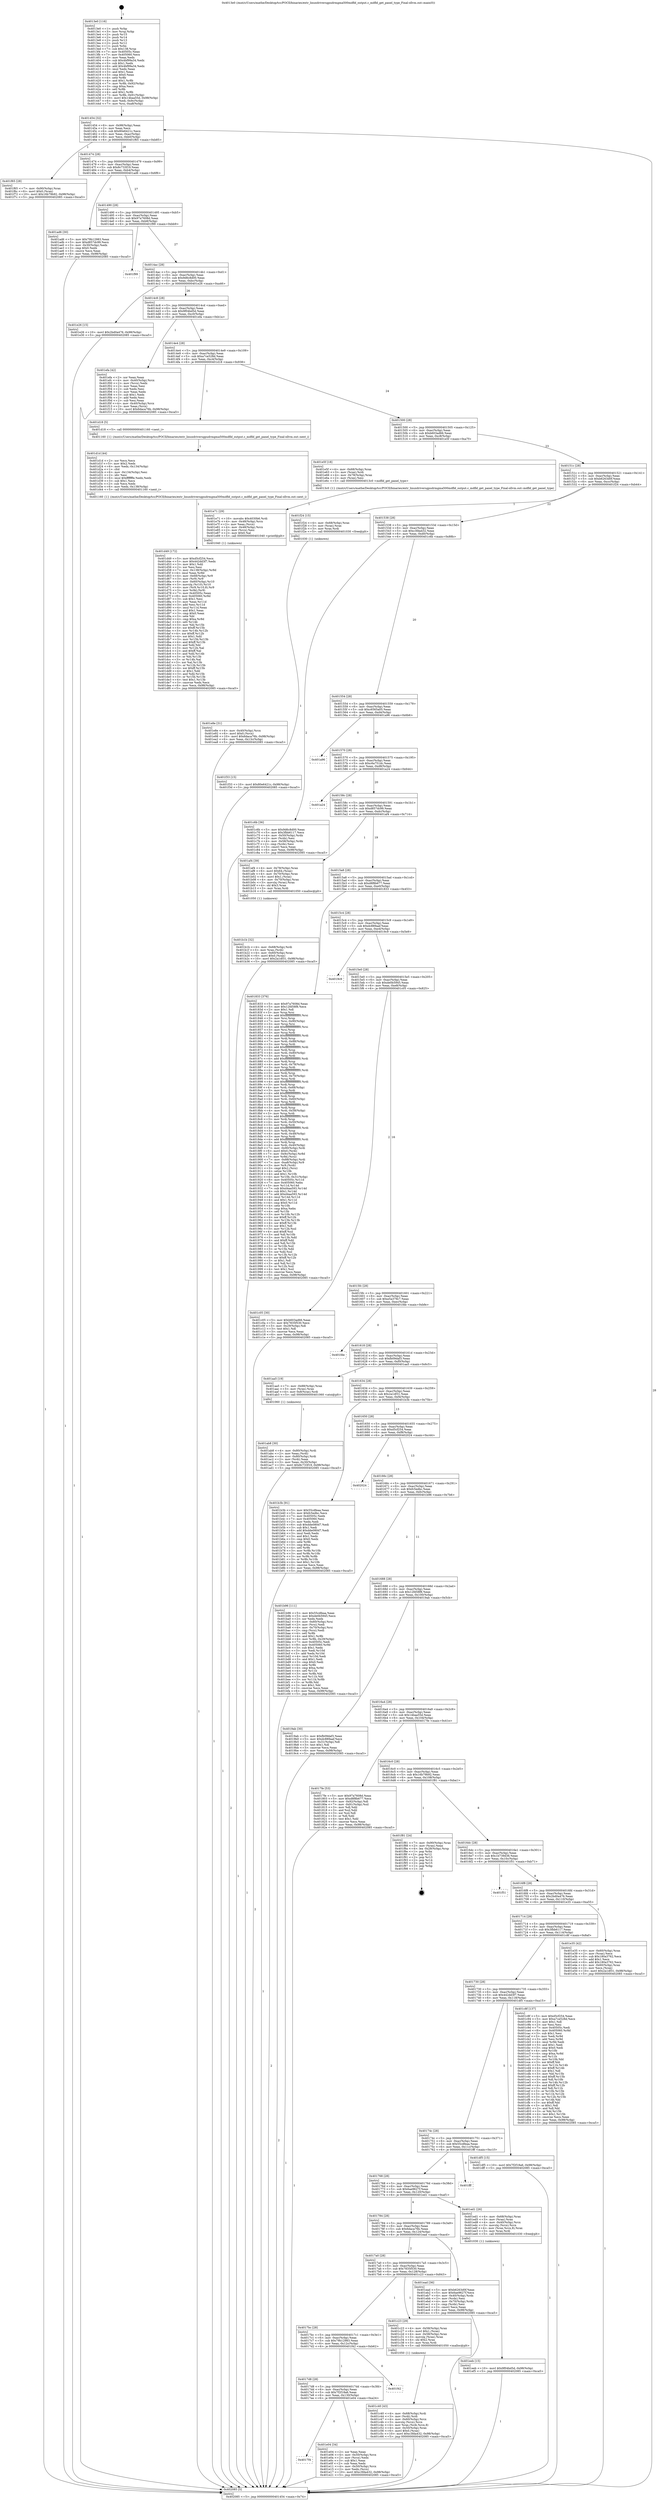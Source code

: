 digraph "0x4013e0" {
  label = "0x4013e0 (/mnt/c/Users/mathe/Desktop/tcc/POCII/binaries/extr_linuxdriversgpudrmgma500mdfld_output.c_mdfld_get_panel_type_Final-ollvm.out::main(0))"
  labelloc = "t"
  node[shape=record]

  Entry [label="",width=0.3,height=0.3,shape=circle,fillcolor=black,style=filled]
  "0x401454" [label="{
     0x401454 [32]\l
     | [instrs]\l
     &nbsp;&nbsp;0x401454 \<+6\>: mov -0x98(%rbp),%eax\l
     &nbsp;&nbsp;0x40145a \<+2\>: mov %eax,%ecx\l
     &nbsp;&nbsp;0x40145c \<+6\>: sub $0x80e6421c,%ecx\l
     &nbsp;&nbsp;0x401462 \<+6\>: mov %eax,-0xac(%rbp)\l
     &nbsp;&nbsp;0x401468 \<+6\>: mov %ecx,-0xb0(%rbp)\l
     &nbsp;&nbsp;0x40146e \<+6\>: je 0000000000401f65 \<main+0xb85\>\l
  }"]
  "0x401f65" [label="{
     0x401f65 [28]\l
     | [instrs]\l
     &nbsp;&nbsp;0x401f65 \<+7\>: mov -0x90(%rbp),%rax\l
     &nbsp;&nbsp;0x401f6c \<+6\>: movl $0x0,(%rax)\l
     &nbsp;&nbsp;0x401f72 \<+10\>: movl $0x16b79b92,-0x98(%rbp)\l
     &nbsp;&nbsp;0x401f7c \<+5\>: jmp 0000000000402085 \<main+0xca5\>\l
  }"]
  "0x401474" [label="{
     0x401474 [28]\l
     | [instrs]\l
     &nbsp;&nbsp;0x401474 \<+5\>: jmp 0000000000401479 \<main+0x99\>\l
     &nbsp;&nbsp;0x401479 \<+6\>: mov -0xac(%rbp),%eax\l
     &nbsp;&nbsp;0x40147f \<+5\>: sub $0x8c733f19,%eax\l
     &nbsp;&nbsp;0x401484 \<+6\>: mov %eax,-0xb4(%rbp)\l
     &nbsp;&nbsp;0x40148a \<+6\>: je 0000000000401ad6 \<main+0x6f6\>\l
  }"]
  Exit [label="",width=0.3,height=0.3,shape=circle,fillcolor=black,style=filled,peripheries=2]
  "0x401ad6" [label="{
     0x401ad6 [30]\l
     | [instrs]\l
     &nbsp;&nbsp;0x401ad6 \<+5\>: mov $0x79b12983,%eax\l
     &nbsp;&nbsp;0x401adb \<+5\>: mov $0xd857dc99,%ecx\l
     &nbsp;&nbsp;0x401ae0 \<+3\>: mov -0x30(%rbp),%edx\l
     &nbsp;&nbsp;0x401ae3 \<+3\>: cmp $0x0,%edx\l
     &nbsp;&nbsp;0x401ae6 \<+3\>: cmove %ecx,%eax\l
     &nbsp;&nbsp;0x401ae9 \<+6\>: mov %eax,-0x98(%rbp)\l
     &nbsp;&nbsp;0x401aef \<+5\>: jmp 0000000000402085 \<main+0xca5\>\l
  }"]
  "0x401490" [label="{
     0x401490 [28]\l
     | [instrs]\l
     &nbsp;&nbsp;0x401490 \<+5\>: jmp 0000000000401495 \<main+0xb5\>\l
     &nbsp;&nbsp;0x401495 \<+6\>: mov -0xac(%rbp),%eax\l
     &nbsp;&nbsp;0x40149b \<+5\>: sub $0x97a7608d,%eax\l
     &nbsp;&nbsp;0x4014a0 \<+6\>: mov %eax,-0xb8(%rbp)\l
     &nbsp;&nbsp;0x4014a6 \<+6\>: je 0000000000401f99 \<main+0xbb9\>\l
  }"]
  "0x401f33" [label="{
     0x401f33 [15]\l
     | [instrs]\l
     &nbsp;&nbsp;0x401f33 \<+10\>: movl $0x80e6421c,-0x98(%rbp)\l
     &nbsp;&nbsp;0x401f3d \<+5\>: jmp 0000000000402085 \<main+0xca5\>\l
  }"]
  "0x401f99" [label="{
     0x401f99\l
  }", style=dashed]
  "0x4014ac" [label="{
     0x4014ac [28]\l
     | [instrs]\l
     &nbsp;&nbsp;0x4014ac \<+5\>: jmp 00000000004014b1 \<main+0xd1\>\l
     &nbsp;&nbsp;0x4014b1 \<+6\>: mov -0xac(%rbp),%eax\l
     &nbsp;&nbsp;0x4014b7 \<+5\>: sub $0x9d6c8d00,%eax\l
     &nbsp;&nbsp;0x4014bc \<+6\>: mov %eax,-0xbc(%rbp)\l
     &nbsp;&nbsp;0x4014c2 \<+6\>: je 0000000000401e26 \<main+0xa46\>\l
  }"]
  "0x401eeb" [label="{
     0x401eeb [15]\l
     | [instrs]\l
     &nbsp;&nbsp;0x401eeb \<+10\>: movl $0x9f04bd5d,-0x98(%rbp)\l
     &nbsp;&nbsp;0x401ef5 \<+5\>: jmp 0000000000402085 \<main+0xca5\>\l
  }"]
  "0x401e26" [label="{
     0x401e26 [15]\l
     | [instrs]\l
     &nbsp;&nbsp;0x401e26 \<+10\>: movl $0x2bd0a476,-0x98(%rbp)\l
     &nbsp;&nbsp;0x401e30 \<+5\>: jmp 0000000000402085 \<main+0xca5\>\l
  }"]
  "0x4014c8" [label="{
     0x4014c8 [28]\l
     | [instrs]\l
     &nbsp;&nbsp;0x4014c8 \<+5\>: jmp 00000000004014cd \<main+0xed\>\l
     &nbsp;&nbsp;0x4014cd \<+6\>: mov -0xac(%rbp),%eax\l
     &nbsp;&nbsp;0x4014d3 \<+5\>: sub $0x9f04bd5d,%eax\l
     &nbsp;&nbsp;0x4014d8 \<+6\>: mov %eax,-0xc0(%rbp)\l
     &nbsp;&nbsp;0x4014de \<+6\>: je 0000000000401efa \<main+0xb1a\>\l
  }"]
  "0x401e8e" [label="{
     0x401e8e [31]\l
     | [instrs]\l
     &nbsp;&nbsp;0x401e8e \<+4\>: mov -0x40(%rbp),%rcx\l
     &nbsp;&nbsp;0x401e92 \<+6\>: movl $0x0,(%rcx)\l
     &nbsp;&nbsp;0x401e98 \<+10\>: movl $0x6daca76b,-0x98(%rbp)\l
     &nbsp;&nbsp;0x401ea2 \<+6\>: mov %eax,-0x13c(%rbp)\l
     &nbsp;&nbsp;0x401ea8 \<+5\>: jmp 0000000000402085 \<main+0xca5\>\l
  }"]
  "0x401efa" [label="{
     0x401efa [42]\l
     | [instrs]\l
     &nbsp;&nbsp;0x401efa \<+2\>: xor %eax,%eax\l
     &nbsp;&nbsp;0x401efc \<+4\>: mov -0x40(%rbp),%rcx\l
     &nbsp;&nbsp;0x401f00 \<+2\>: mov (%rcx),%edx\l
     &nbsp;&nbsp;0x401f02 \<+2\>: mov %eax,%esi\l
     &nbsp;&nbsp;0x401f04 \<+2\>: sub %edx,%esi\l
     &nbsp;&nbsp;0x401f06 \<+2\>: mov %eax,%edx\l
     &nbsp;&nbsp;0x401f08 \<+3\>: sub $0x1,%edx\l
     &nbsp;&nbsp;0x401f0b \<+2\>: add %edx,%esi\l
     &nbsp;&nbsp;0x401f0d \<+2\>: sub %esi,%eax\l
     &nbsp;&nbsp;0x401f0f \<+4\>: mov -0x40(%rbp),%rcx\l
     &nbsp;&nbsp;0x401f13 \<+2\>: mov %eax,(%rcx)\l
     &nbsp;&nbsp;0x401f15 \<+10\>: movl $0x6daca76b,-0x98(%rbp)\l
     &nbsp;&nbsp;0x401f1f \<+5\>: jmp 0000000000402085 \<main+0xca5\>\l
  }"]
  "0x4014e4" [label="{
     0x4014e4 [28]\l
     | [instrs]\l
     &nbsp;&nbsp;0x4014e4 \<+5\>: jmp 00000000004014e9 \<main+0x109\>\l
     &nbsp;&nbsp;0x4014e9 \<+6\>: mov -0xac(%rbp),%eax\l
     &nbsp;&nbsp;0x4014ef \<+5\>: sub $0xa7ce528d,%eax\l
     &nbsp;&nbsp;0x4014f4 \<+6\>: mov %eax,-0xc4(%rbp)\l
     &nbsp;&nbsp;0x4014fa \<+6\>: je 0000000000401d18 \<main+0x938\>\l
  }"]
  "0x401e71" [label="{
     0x401e71 [29]\l
     | [instrs]\l
     &nbsp;&nbsp;0x401e71 \<+10\>: movabs $0x4030b6,%rdi\l
     &nbsp;&nbsp;0x401e7b \<+4\>: mov -0x48(%rbp),%rcx\l
     &nbsp;&nbsp;0x401e7f \<+2\>: mov %eax,(%rcx)\l
     &nbsp;&nbsp;0x401e81 \<+4\>: mov -0x48(%rbp),%rcx\l
     &nbsp;&nbsp;0x401e85 \<+2\>: mov (%rcx),%esi\l
     &nbsp;&nbsp;0x401e87 \<+2\>: mov $0x0,%al\l
     &nbsp;&nbsp;0x401e89 \<+5\>: call 0000000000401040 \<printf@plt\>\l
     | [calls]\l
     &nbsp;&nbsp;0x401040 \{1\} (unknown)\l
  }"]
  "0x401d18" [label="{
     0x401d18 [5]\l
     | [instrs]\l
     &nbsp;&nbsp;0x401d18 \<+5\>: call 0000000000401160 \<next_i\>\l
     | [calls]\l
     &nbsp;&nbsp;0x401160 \{1\} (/mnt/c/Users/mathe/Desktop/tcc/POCII/binaries/extr_linuxdriversgpudrmgma500mdfld_output.c_mdfld_get_panel_type_Final-ollvm.out::next_i)\l
  }"]
  "0x401500" [label="{
     0x401500 [28]\l
     | [instrs]\l
     &nbsp;&nbsp;0x401500 \<+5\>: jmp 0000000000401505 \<main+0x125\>\l
     &nbsp;&nbsp;0x401505 \<+6\>: mov -0xac(%rbp),%eax\l
     &nbsp;&nbsp;0x40150b \<+5\>: sub $0xb603ad66,%eax\l
     &nbsp;&nbsp;0x401510 \<+6\>: mov %eax,-0xc8(%rbp)\l
     &nbsp;&nbsp;0x401516 \<+6\>: je 0000000000401e5f \<main+0xa7f\>\l
  }"]
  "0x4017f4" [label="{
     0x4017f4\l
  }", style=dashed]
  "0x401e5f" [label="{
     0x401e5f [18]\l
     | [instrs]\l
     &nbsp;&nbsp;0x401e5f \<+4\>: mov -0x68(%rbp),%rax\l
     &nbsp;&nbsp;0x401e63 \<+3\>: mov (%rax),%rdi\l
     &nbsp;&nbsp;0x401e66 \<+4\>: mov -0x78(%rbp),%rax\l
     &nbsp;&nbsp;0x401e6a \<+2\>: mov (%rax),%esi\l
     &nbsp;&nbsp;0x401e6c \<+5\>: call 00000000004013c0 \<mdfld_get_panel_type\>\l
     | [calls]\l
     &nbsp;&nbsp;0x4013c0 \{1\} (/mnt/c/Users/mathe/Desktop/tcc/POCII/binaries/extr_linuxdriversgpudrmgma500mdfld_output.c_mdfld_get_panel_type_Final-ollvm.out::mdfld_get_panel_type)\l
  }"]
  "0x40151c" [label="{
     0x40151c [28]\l
     | [instrs]\l
     &nbsp;&nbsp;0x40151c \<+5\>: jmp 0000000000401521 \<main+0x141\>\l
     &nbsp;&nbsp;0x401521 \<+6\>: mov -0xac(%rbp),%eax\l
     &nbsp;&nbsp;0x401527 \<+5\>: sub $0xb6263d0f,%eax\l
     &nbsp;&nbsp;0x40152c \<+6\>: mov %eax,-0xcc(%rbp)\l
     &nbsp;&nbsp;0x401532 \<+6\>: je 0000000000401f24 \<main+0xb44\>\l
  }"]
  "0x401e04" [label="{
     0x401e04 [34]\l
     | [instrs]\l
     &nbsp;&nbsp;0x401e04 \<+2\>: xor %eax,%eax\l
     &nbsp;&nbsp;0x401e06 \<+4\>: mov -0x50(%rbp),%rcx\l
     &nbsp;&nbsp;0x401e0a \<+2\>: mov (%rcx),%edx\l
     &nbsp;&nbsp;0x401e0c \<+3\>: sub $0x1,%eax\l
     &nbsp;&nbsp;0x401e0f \<+2\>: sub %eax,%edx\l
     &nbsp;&nbsp;0x401e11 \<+4\>: mov -0x50(%rbp),%rcx\l
     &nbsp;&nbsp;0x401e15 \<+2\>: mov %edx,(%rcx)\l
     &nbsp;&nbsp;0x401e17 \<+10\>: movl $0xc3fda432,-0x98(%rbp)\l
     &nbsp;&nbsp;0x401e21 \<+5\>: jmp 0000000000402085 \<main+0xca5\>\l
  }"]
  "0x401f24" [label="{
     0x401f24 [15]\l
     | [instrs]\l
     &nbsp;&nbsp;0x401f24 \<+4\>: mov -0x68(%rbp),%rax\l
     &nbsp;&nbsp;0x401f28 \<+3\>: mov (%rax),%rax\l
     &nbsp;&nbsp;0x401f2b \<+3\>: mov %rax,%rdi\l
     &nbsp;&nbsp;0x401f2e \<+5\>: call 0000000000401030 \<free@plt\>\l
     | [calls]\l
     &nbsp;&nbsp;0x401030 \{1\} (unknown)\l
  }"]
  "0x401538" [label="{
     0x401538 [28]\l
     | [instrs]\l
     &nbsp;&nbsp;0x401538 \<+5\>: jmp 000000000040153d \<main+0x15d\>\l
     &nbsp;&nbsp;0x40153d \<+6\>: mov -0xac(%rbp),%eax\l
     &nbsp;&nbsp;0x401543 \<+5\>: sub $0xc3fda432,%eax\l
     &nbsp;&nbsp;0x401548 \<+6\>: mov %eax,-0xd0(%rbp)\l
     &nbsp;&nbsp;0x40154e \<+6\>: je 0000000000401c6b \<main+0x88b\>\l
  }"]
  "0x4017d8" [label="{
     0x4017d8 [28]\l
     | [instrs]\l
     &nbsp;&nbsp;0x4017d8 \<+5\>: jmp 00000000004017dd \<main+0x3fd\>\l
     &nbsp;&nbsp;0x4017dd \<+6\>: mov -0xac(%rbp),%eax\l
     &nbsp;&nbsp;0x4017e3 \<+5\>: sub $0x7f2f18a6,%eax\l
     &nbsp;&nbsp;0x4017e8 \<+6\>: mov %eax,-0x130(%rbp)\l
     &nbsp;&nbsp;0x4017ee \<+6\>: je 0000000000401e04 \<main+0xa24\>\l
  }"]
  "0x401c6b" [label="{
     0x401c6b [36]\l
     | [instrs]\l
     &nbsp;&nbsp;0x401c6b \<+5\>: mov $0x9d6c8d00,%eax\l
     &nbsp;&nbsp;0x401c70 \<+5\>: mov $0x3fbb6117,%ecx\l
     &nbsp;&nbsp;0x401c75 \<+4\>: mov -0x50(%rbp),%rdx\l
     &nbsp;&nbsp;0x401c79 \<+2\>: mov (%rdx),%esi\l
     &nbsp;&nbsp;0x401c7b \<+4\>: mov -0x58(%rbp),%rdx\l
     &nbsp;&nbsp;0x401c7f \<+2\>: cmp (%rdx),%esi\l
     &nbsp;&nbsp;0x401c81 \<+3\>: cmovl %ecx,%eax\l
     &nbsp;&nbsp;0x401c84 \<+6\>: mov %eax,-0x98(%rbp)\l
     &nbsp;&nbsp;0x401c8a \<+5\>: jmp 0000000000402085 \<main+0xca5\>\l
  }"]
  "0x401554" [label="{
     0x401554 [28]\l
     | [instrs]\l
     &nbsp;&nbsp;0x401554 \<+5\>: jmp 0000000000401559 \<main+0x179\>\l
     &nbsp;&nbsp;0x401559 \<+6\>: mov -0xac(%rbp),%eax\l
     &nbsp;&nbsp;0x40155f \<+5\>: sub $0xc6565a05,%eax\l
     &nbsp;&nbsp;0x401564 \<+6\>: mov %eax,-0xd4(%rbp)\l
     &nbsp;&nbsp;0x40156a \<+6\>: je 0000000000401a96 \<main+0x6b6\>\l
  }"]
  "0x401f42" [label="{
     0x401f42\l
  }", style=dashed]
  "0x401a96" [label="{
     0x401a96\l
  }", style=dashed]
  "0x401570" [label="{
     0x401570 [28]\l
     | [instrs]\l
     &nbsp;&nbsp;0x401570 \<+5\>: jmp 0000000000401575 \<main+0x195\>\l
     &nbsp;&nbsp;0x401575 \<+6\>: mov -0xac(%rbp),%eax\l
     &nbsp;&nbsp;0x40157b \<+5\>: sub $0xc6a751dc,%eax\l
     &nbsp;&nbsp;0x401580 \<+6\>: mov %eax,-0xd8(%rbp)\l
     &nbsp;&nbsp;0x401586 \<+6\>: je 0000000000401a24 \<main+0x644\>\l
  }"]
  "0x401d49" [label="{
     0x401d49 [172]\l
     | [instrs]\l
     &nbsp;&nbsp;0x401d49 \<+5\>: mov $0xd5cf254,%ecx\l
     &nbsp;&nbsp;0x401d4e \<+5\>: mov $0x442dd3f7,%edx\l
     &nbsp;&nbsp;0x401d53 \<+3\>: mov $0x1,%dil\l
     &nbsp;&nbsp;0x401d56 \<+2\>: xor %esi,%esi\l
     &nbsp;&nbsp;0x401d58 \<+7\>: mov -0x138(%rbp),%r8d\l
     &nbsp;&nbsp;0x401d5f \<+4\>: imul %eax,%r8d\l
     &nbsp;&nbsp;0x401d63 \<+4\>: mov -0x68(%rbp),%r9\l
     &nbsp;&nbsp;0x401d67 \<+3\>: mov (%r9),%r9\l
     &nbsp;&nbsp;0x401d6a \<+4\>: mov -0x60(%rbp),%r10\l
     &nbsp;&nbsp;0x401d6e \<+3\>: movslq (%r10),%r10\l
     &nbsp;&nbsp;0x401d71 \<+4\>: mov (%r9,%r10,8),%r9\l
     &nbsp;&nbsp;0x401d75 \<+3\>: mov %r8d,(%r9)\l
     &nbsp;&nbsp;0x401d78 \<+7\>: mov 0x40505c,%eax\l
     &nbsp;&nbsp;0x401d7f \<+8\>: mov 0x405060,%r8d\l
     &nbsp;&nbsp;0x401d87 \<+3\>: sub $0x1,%esi\l
     &nbsp;&nbsp;0x401d8a \<+3\>: mov %eax,%r11d\l
     &nbsp;&nbsp;0x401d8d \<+3\>: add %esi,%r11d\l
     &nbsp;&nbsp;0x401d90 \<+4\>: imul %r11d,%eax\l
     &nbsp;&nbsp;0x401d94 \<+3\>: and $0x1,%eax\l
     &nbsp;&nbsp;0x401d97 \<+3\>: cmp $0x0,%eax\l
     &nbsp;&nbsp;0x401d9a \<+3\>: sete %bl\l
     &nbsp;&nbsp;0x401d9d \<+4\>: cmp $0xa,%r8d\l
     &nbsp;&nbsp;0x401da1 \<+4\>: setl %r14b\l
     &nbsp;&nbsp;0x401da5 \<+3\>: mov %bl,%r15b\l
     &nbsp;&nbsp;0x401da8 \<+4\>: xor $0xff,%r15b\l
     &nbsp;&nbsp;0x401dac \<+3\>: mov %r14b,%r12b\l
     &nbsp;&nbsp;0x401daf \<+4\>: xor $0xff,%r12b\l
     &nbsp;&nbsp;0x401db3 \<+4\>: xor $0x1,%dil\l
     &nbsp;&nbsp;0x401db7 \<+3\>: mov %r15b,%r13b\l
     &nbsp;&nbsp;0x401dba \<+4\>: and $0xff,%r13b\l
     &nbsp;&nbsp;0x401dbe \<+3\>: and %dil,%bl\l
     &nbsp;&nbsp;0x401dc1 \<+3\>: mov %r12b,%al\l
     &nbsp;&nbsp;0x401dc4 \<+2\>: and $0xff,%al\l
     &nbsp;&nbsp;0x401dc6 \<+3\>: and %dil,%r14b\l
     &nbsp;&nbsp;0x401dc9 \<+3\>: or %bl,%r13b\l
     &nbsp;&nbsp;0x401dcc \<+3\>: or %r14b,%al\l
     &nbsp;&nbsp;0x401dcf \<+3\>: xor %al,%r13b\l
     &nbsp;&nbsp;0x401dd2 \<+3\>: or %r12b,%r15b\l
     &nbsp;&nbsp;0x401dd5 \<+4\>: xor $0xff,%r15b\l
     &nbsp;&nbsp;0x401dd9 \<+4\>: or $0x1,%dil\l
     &nbsp;&nbsp;0x401ddd \<+3\>: and %dil,%r15b\l
     &nbsp;&nbsp;0x401de0 \<+3\>: or %r15b,%r13b\l
     &nbsp;&nbsp;0x401de3 \<+4\>: test $0x1,%r13b\l
     &nbsp;&nbsp;0x401de7 \<+3\>: cmovne %edx,%ecx\l
     &nbsp;&nbsp;0x401dea \<+6\>: mov %ecx,-0x98(%rbp)\l
     &nbsp;&nbsp;0x401df0 \<+5\>: jmp 0000000000402085 \<main+0xca5\>\l
  }"]
  "0x401a24" [label="{
     0x401a24\l
  }", style=dashed]
  "0x40158c" [label="{
     0x40158c [28]\l
     | [instrs]\l
     &nbsp;&nbsp;0x40158c \<+5\>: jmp 0000000000401591 \<main+0x1b1\>\l
     &nbsp;&nbsp;0x401591 \<+6\>: mov -0xac(%rbp),%eax\l
     &nbsp;&nbsp;0x401597 \<+5\>: sub $0xd857dc99,%eax\l
     &nbsp;&nbsp;0x40159c \<+6\>: mov %eax,-0xdc(%rbp)\l
     &nbsp;&nbsp;0x4015a2 \<+6\>: je 0000000000401af4 \<main+0x714\>\l
  }"]
  "0x401d1d" [label="{
     0x401d1d [44]\l
     | [instrs]\l
     &nbsp;&nbsp;0x401d1d \<+2\>: xor %ecx,%ecx\l
     &nbsp;&nbsp;0x401d1f \<+5\>: mov $0x2,%edx\l
     &nbsp;&nbsp;0x401d24 \<+6\>: mov %edx,-0x134(%rbp)\l
     &nbsp;&nbsp;0x401d2a \<+1\>: cltd\l
     &nbsp;&nbsp;0x401d2b \<+6\>: mov -0x134(%rbp),%esi\l
     &nbsp;&nbsp;0x401d31 \<+2\>: idiv %esi\l
     &nbsp;&nbsp;0x401d33 \<+6\>: imul $0xfffffffe,%edx,%edx\l
     &nbsp;&nbsp;0x401d39 \<+3\>: sub $0x1,%ecx\l
     &nbsp;&nbsp;0x401d3c \<+2\>: sub %ecx,%edx\l
     &nbsp;&nbsp;0x401d3e \<+6\>: mov %edx,-0x138(%rbp)\l
     &nbsp;&nbsp;0x401d44 \<+5\>: call 0000000000401160 \<next_i\>\l
     | [calls]\l
     &nbsp;&nbsp;0x401160 \{1\} (/mnt/c/Users/mathe/Desktop/tcc/POCII/binaries/extr_linuxdriversgpudrmgma500mdfld_output.c_mdfld_get_panel_type_Final-ollvm.out::next_i)\l
  }"]
  "0x401af4" [label="{
     0x401af4 [39]\l
     | [instrs]\l
     &nbsp;&nbsp;0x401af4 \<+4\>: mov -0x78(%rbp),%rax\l
     &nbsp;&nbsp;0x401af8 \<+6\>: movl $0x64,(%rax)\l
     &nbsp;&nbsp;0x401afe \<+4\>: mov -0x70(%rbp),%rax\l
     &nbsp;&nbsp;0x401b02 \<+6\>: movl $0x1,(%rax)\l
     &nbsp;&nbsp;0x401b08 \<+4\>: mov -0x70(%rbp),%rax\l
     &nbsp;&nbsp;0x401b0c \<+3\>: movslq (%rax),%rax\l
     &nbsp;&nbsp;0x401b0f \<+4\>: shl $0x3,%rax\l
     &nbsp;&nbsp;0x401b13 \<+3\>: mov %rax,%rdi\l
     &nbsp;&nbsp;0x401b16 \<+5\>: call 0000000000401050 \<malloc@plt\>\l
     | [calls]\l
     &nbsp;&nbsp;0x401050 \{1\} (unknown)\l
  }"]
  "0x4015a8" [label="{
     0x4015a8 [28]\l
     | [instrs]\l
     &nbsp;&nbsp;0x4015a8 \<+5\>: jmp 00000000004015ad \<main+0x1cd\>\l
     &nbsp;&nbsp;0x4015ad \<+6\>: mov -0xac(%rbp),%eax\l
     &nbsp;&nbsp;0x4015b3 \<+5\>: sub $0xd8f8b677,%eax\l
     &nbsp;&nbsp;0x4015b8 \<+6\>: mov %eax,-0xe0(%rbp)\l
     &nbsp;&nbsp;0x4015be \<+6\>: je 0000000000401833 \<main+0x453\>\l
  }"]
  "0x401c40" [label="{
     0x401c40 [43]\l
     | [instrs]\l
     &nbsp;&nbsp;0x401c40 \<+4\>: mov -0x68(%rbp),%rdi\l
     &nbsp;&nbsp;0x401c44 \<+3\>: mov (%rdi),%rdi\l
     &nbsp;&nbsp;0x401c47 \<+4\>: mov -0x60(%rbp),%rcx\l
     &nbsp;&nbsp;0x401c4b \<+3\>: movslq (%rcx),%rcx\l
     &nbsp;&nbsp;0x401c4e \<+4\>: mov %rax,(%rdi,%rcx,8)\l
     &nbsp;&nbsp;0x401c52 \<+4\>: mov -0x50(%rbp),%rax\l
     &nbsp;&nbsp;0x401c56 \<+6\>: movl $0x0,(%rax)\l
     &nbsp;&nbsp;0x401c5c \<+10\>: movl $0xc3fda432,-0x98(%rbp)\l
     &nbsp;&nbsp;0x401c66 \<+5\>: jmp 0000000000402085 \<main+0xca5\>\l
  }"]
  "0x401833" [label="{
     0x401833 [376]\l
     | [instrs]\l
     &nbsp;&nbsp;0x401833 \<+5\>: mov $0x97a7608d,%eax\l
     &nbsp;&nbsp;0x401838 \<+5\>: mov $0x12fd58f8,%ecx\l
     &nbsp;&nbsp;0x40183d \<+2\>: mov $0x1,%dl\l
     &nbsp;&nbsp;0x40183f \<+3\>: mov %rsp,%rsi\l
     &nbsp;&nbsp;0x401842 \<+4\>: add $0xfffffffffffffff0,%rsi\l
     &nbsp;&nbsp;0x401846 \<+3\>: mov %rsi,%rsp\l
     &nbsp;&nbsp;0x401849 \<+7\>: mov %rsi,-0x90(%rbp)\l
     &nbsp;&nbsp;0x401850 \<+3\>: mov %rsp,%rsi\l
     &nbsp;&nbsp;0x401853 \<+4\>: add $0xfffffffffffffff0,%rsi\l
     &nbsp;&nbsp;0x401857 \<+3\>: mov %rsi,%rsp\l
     &nbsp;&nbsp;0x40185a \<+3\>: mov %rsp,%rdi\l
     &nbsp;&nbsp;0x40185d \<+4\>: add $0xfffffffffffffff0,%rdi\l
     &nbsp;&nbsp;0x401861 \<+3\>: mov %rdi,%rsp\l
     &nbsp;&nbsp;0x401864 \<+7\>: mov %rdi,-0x88(%rbp)\l
     &nbsp;&nbsp;0x40186b \<+3\>: mov %rsp,%rdi\l
     &nbsp;&nbsp;0x40186e \<+4\>: add $0xfffffffffffffff0,%rdi\l
     &nbsp;&nbsp;0x401872 \<+3\>: mov %rdi,%rsp\l
     &nbsp;&nbsp;0x401875 \<+4\>: mov %rdi,-0x80(%rbp)\l
     &nbsp;&nbsp;0x401879 \<+3\>: mov %rsp,%rdi\l
     &nbsp;&nbsp;0x40187c \<+4\>: add $0xfffffffffffffff0,%rdi\l
     &nbsp;&nbsp;0x401880 \<+3\>: mov %rdi,%rsp\l
     &nbsp;&nbsp;0x401883 \<+4\>: mov %rdi,-0x78(%rbp)\l
     &nbsp;&nbsp;0x401887 \<+3\>: mov %rsp,%rdi\l
     &nbsp;&nbsp;0x40188a \<+4\>: add $0xfffffffffffffff0,%rdi\l
     &nbsp;&nbsp;0x40188e \<+3\>: mov %rdi,%rsp\l
     &nbsp;&nbsp;0x401891 \<+4\>: mov %rdi,-0x70(%rbp)\l
     &nbsp;&nbsp;0x401895 \<+3\>: mov %rsp,%rdi\l
     &nbsp;&nbsp;0x401898 \<+4\>: add $0xfffffffffffffff0,%rdi\l
     &nbsp;&nbsp;0x40189c \<+3\>: mov %rdi,%rsp\l
     &nbsp;&nbsp;0x40189f \<+4\>: mov %rdi,-0x68(%rbp)\l
     &nbsp;&nbsp;0x4018a3 \<+3\>: mov %rsp,%rdi\l
     &nbsp;&nbsp;0x4018a6 \<+4\>: add $0xfffffffffffffff0,%rdi\l
     &nbsp;&nbsp;0x4018aa \<+3\>: mov %rdi,%rsp\l
     &nbsp;&nbsp;0x4018ad \<+4\>: mov %rdi,-0x60(%rbp)\l
     &nbsp;&nbsp;0x4018b1 \<+3\>: mov %rsp,%rdi\l
     &nbsp;&nbsp;0x4018b4 \<+4\>: add $0xfffffffffffffff0,%rdi\l
     &nbsp;&nbsp;0x4018b8 \<+3\>: mov %rdi,%rsp\l
     &nbsp;&nbsp;0x4018bb \<+4\>: mov %rdi,-0x58(%rbp)\l
     &nbsp;&nbsp;0x4018bf \<+3\>: mov %rsp,%rdi\l
     &nbsp;&nbsp;0x4018c2 \<+4\>: add $0xfffffffffffffff0,%rdi\l
     &nbsp;&nbsp;0x4018c6 \<+3\>: mov %rdi,%rsp\l
     &nbsp;&nbsp;0x4018c9 \<+4\>: mov %rdi,-0x50(%rbp)\l
     &nbsp;&nbsp;0x4018cd \<+3\>: mov %rsp,%rdi\l
     &nbsp;&nbsp;0x4018d0 \<+4\>: add $0xfffffffffffffff0,%rdi\l
     &nbsp;&nbsp;0x4018d4 \<+3\>: mov %rdi,%rsp\l
     &nbsp;&nbsp;0x4018d7 \<+4\>: mov %rdi,-0x48(%rbp)\l
     &nbsp;&nbsp;0x4018db \<+3\>: mov %rsp,%rdi\l
     &nbsp;&nbsp;0x4018de \<+4\>: add $0xfffffffffffffff0,%rdi\l
     &nbsp;&nbsp;0x4018e2 \<+3\>: mov %rdi,%rsp\l
     &nbsp;&nbsp;0x4018e5 \<+4\>: mov %rdi,-0x40(%rbp)\l
     &nbsp;&nbsp;0x4018e9 \<+7\>: mov -0x90(%rbp),%rdi\l
     &nbsp;&nbsp;0x4018f0 \<+6\>: movl $0x0,(%rdi)\l
     &nbsp;&nbsp;0x4018f6 \<+7\>: mov -0x9c(%rbp),%r8d\l
     &nbsp;&nbsp;0x4018fd \<+3\>: mov %r8d,(%rsi)\l
     &nbsp;&nbsp;0x401900 \<+7\>: mov -0x88(%rbp),%rdi\l
     &nbsp;&nbsp;0x401907 \<+7\>: mov -0xa8(%rbp),%r9\l
     &nbsp;&nbsp;0x40190e \<+3\>: mov %r9,(%rdi)\l
     &nbsp;&nbsp;0x401911 \<+3\>: cmpl $0x2,(%rsi)\l
     &nbsp;&nbsp;0x401914 \<+4\>: setne %r10b\l
     &nbsp;&nbsp;0x401918 \<+4\>: and $0x1,%r10b\l
     &nbsp;&nbsp;0x40191c \<+4\>: mov %r10b,-0x31(%rbp)\l
     &nbsp;&nbsp;0x401920 \<+8\>: mov 0x40505c,%r11d\l
     &nbsp;&nbsp;0x401928 \<+7\>: mov 0x405060,%ebx\l
     &nbsp;&nbsp;0x40192f \<+3\>: mov %r11d,%r14d\l
     &nbsp;&nbsp;0x401932 \<+7\>: sub $0xd4aa593,%r14d\l
     &nbsp;&nbsp;0x401939 \<+4\>: sub $0x1,%r14d\l
     &nbsp;&nbsp;0x40193d \<+7\>: add $0xd4aa593,%r14d\l
     &nbsp;&nbsp;0x401944 \<+4\>: imul %r14d,%r11d\l
     &nbsp;&nbsp;0x401948 \<+4\>: and $0x1,%r11d\l
     &nbsp;&nbsp;0x40194c \<+4\>: cmp $0x0,%r11d\l
     &nbsp;&nbsp;0x401950 \<+4\>: sete %r10b\l
     &nbsp;&nbsp;0x401954 \<+3\>: cmp $0xa,%ebx\l
     &nbsp;&nbsp;0x401957 \<+4\>: setl %r15b\l
     &nbsp;&nbsp;0x40195b \<+3\>: mov %r10b,%r12b\l
     &nbsp;&nbsp;0x40195e \<+4\>: xor $0xff,%r12b\l
     &nbsp;&nbsp;0x401962 \<+3\>: mov %r15b,%r13b\l
     &nbsp;&nbsp;0x401965 \<+4\>: xor $0xff,%r13b\l
     &nbsp;&nbsp;0x401969 \<+3\>: xor $0x1,%dl\l
     &nbsp;&nbsp;0x40196c \<+3\>: mov %r12b,%sil\l
     &nbsp;&nbsp;0x40196f \<+4\>: and $0xff,%sil\l
     &nbsp;&nbsp;0x401973 \<+3\>: and %dl,%r10b\l
     &nbsp;&nbsp;0x401976 \<+3\>: mov %r13b,%dil\l
     &nbsp;&nbsp;0x401979 \<+4\>: and $0xff,%dil\l
     &nbsp;&nbsp;0x40197d \<+3\>: and %dl,%r15b\l
     &nbsp;&nbsp;0x401980 \<+3\>: or %r10b,%sil\l
     &nbsp;&nbsp;0x401983 \<+3\>: or %r15b,%dil\l
     &nbsp;&nbsp;0x401986 \<+3\>: xor %dil,%sil\l
     &nbsp;&nbsp;0x401989 \<+3\>: or %r13b,%r12b\l
     &nbsp;&nbsp;0x40198c \<+4\>: xor $0xff,%r12b\l
     &nbsp;&nbsp;0x401990 \<+3\>: or $0x1,%dl\l
     &nbsp;&nbsp;0x401993 \<+3\>: and %dl,%r12b\l
     &nbsp;&nbsp;0x401996 \<+3\>: or %r12b,%sil\l
     &nbsp;&nbsp;0x401999 \<+4\>: test $0x1,%sil\l
     &nbsp;&nbsp;0x40199d \<+3\>: cmovne %ecx,%eax\l
     &nbsp;&nbsp;0x4019a0 \<+6\>: mov %eax,-0x98(%rbp)\l
     &nbsp;&nbsp;0x4019a6 \<+5\>: jmp 0000000000402085 \<main+0xca5\>\l
  }"]
  "0x4015c4" [label="{
     0x4015c4 [28]\l
     | [instrs]\l
     &nbsp;&nbsp;0x4015c4 \<+5\>: jmp 00000000004015c9 \<main+0x1e9\>\l
     &nbsp;&nbsp;0x4015c9 \<+6\>: mov -0xac(%rbp),%eax\l
     &nbsp;&nbsp;0x4015cf \<+5\>: sub $0xdc889aaf,%eax\l
     &nbsp;&nbsp;0x4015d4 \<+6\>: mov %eax,-0xe4(%rbp)\l
     &nbsp;&nbsp;0x4015da \<+6\>: je 00000000004019c9 \<main+0x5e9\>\l
  }"]
  "0x4017bc" [label="{
     0x4017bc [28]\l
     | [instrs]\l
     &nbsp;&nbsp;0x4017bc \<+5\>: jmp 00000000004017c1 \<main+0x3e1\>\l
     &nbsp;&nbsp;0x4017c1 \<+6\>: mov -0xac(%rbp),%eax\l
     &nbsp;&nbsp;0x4017c7 \<+5\>: sub $0x79b12983,%eax\l
     &nbsp;&nbsp;0x4017cc \<+6\>: mov %eax,-0x12c(%rbp)\l
     &nbsp;&nbsp;0x4017d2 \<+6\>: je 0000000000401f42 \<main+0xb62\>\l
  }"]
  "0x4019c9" [label="{
     0x4019c9\l
  }", style=dashed]
  "0x4015e0" [label="{
     0x4015e0 [28]\l
     | [instrs]\l
     &nbsp;&nbsp;0x4015e0 \<+5\>: jmp 00000000004015e5 \<main+0x205\>\l
     &nbsp;&nbsp;0x4015e5 \<+6\>: mov -0xac(%rbp),%eax\l
     &nbsp;&nbsp;0x4015eb \<+5\>: sub $0xde0b5945,%eax\l
     &nbsp;&nbsp;0x4015f0 \<+6\>: mov %eax,-0xe8(%rbp)\l
     &nbsp;&nbsp;0x4015f6 \<+6\>: je 0000000000401c05 \<main+0x825\>\l
  }"]
  "0x401c23" [label="{
     0x401c23 [29]\l
     | [instrs]\l
     &nbsp;&nbsp;0x401c23 \<+4\>: mov -0x58(%rbp),%rax\l
     &nbsp;&nbsp;0x401c27 \<+6\>: movl $0x1,(%rax)\l
     &nbsp;&nbsp;0x401c2d \<+4\>: mov -0x58(%rbp),%rax\l
     &nbsp;&nbsp;0x401c31 \<+3\>: movslq (%rax),%rax\l
     &nbsp;&nbsp;0x401c34 \<+4\>: shl $0x2,%rax\l
     &nbsp;&nbsp;0x401c38 \<+3\>: mov %rax,%rdi\l
     &nbsp;&nbsp;0x401c3b \<+5\>: call 0000000000401050 \<malloc@plt\>\l
     | [calls]\l
     &nbsp;&nbsp;0x401050 \{1\} (unknown)\l
  }"]
  "0x401c05" [label="{
     0x401c05 [30]\l
     | [instrs]\l
     &nbsp;&nbsp;0x401c05 \<+5\>: mov $0xb603ad66,%eax\l
     &nbsp;&nbsp;0x401c0a \<+5\>: mov $0x7835f530,%ecx\l
     &nbsp;&nbsp;0x401c0f \<+3\>: mov -0x29(%rbp),%dl\l
     &nbsp;&nbsp;0x401c12 \<+3\>: test $0x1,%dl\l
     &nbsp;&nbsp;0x401c15 \<+3\>: cmovne %ecx,%eax\l
     &nbsp;&nbsp;0x401c18 \<+6\>: mov %eax,-0x98(%rbp)\l
     &nbsp;&nbsp;0x401c1e \<+5\>: jmp 0000000000402085 \<main+0xca5\>\l
  }"]
  "0x4015fc" [label="{
     0x4015fc [28]\l
     | [instrs]\l
     &nbsp;&nbsp;0x4015fc \<+5\>: jmp 0000000000401601 \<main+0x221\>\l
     &nbsp;&nbsp;0x401601 \<+6\>: mov -0xac(%rbp),%eax\l
     &nbsp;&nbsp;0x401607 \<+5\>: sub $0xe5a379c7,%eax\l
     &nbsp;&nbsp;0x40160c \<+6\>: mov %eax,-0xec(%rbp)\l
     &nbsp;&nbsp;0x401612 \<+6\>: je 0000000000401fde \<main+0xbfe\>\l
  }"]
  "0x4017a0" [label="{
     0x4017a0 [28]\l
     | [instrs]\l
     &nbsp;&nbsp;0x4017a0 \<+5\>: jmp 00000000004017a5 \<main+0x3c5\>\l
     &nbsp;&nbsp;0x4017a5 \<+6\>: mov -0xac(%rbp),%eax\l
     &nbsp;&nbsp;0x4017ab \<+5\>: sub $0x7835f530,%eax\l
     &nbsp;&nbsp;0x4017b0 \<+6\>: mov %eax,-0x128(%rbp)\l
     &nbsp;&nbsp;0x4017b6 \<+6\>: je 0000000000401c23 \<main+0x843\>\l
  }"]
  "0x401fde" [label="{
     0x401fde\l
  }", style=dashed]
  "0x401618" [label="{
     0x401618 [28]\l
     | [instrs]\l
     &nbsp;&nbsp;0x401618 \<+5\>: jmp 000000000040161d \<main+0x23d\>\l
     &nbsp;&nbsp;0x40161d \<+6\>: mov -0xac(%rbp),%eax\l
     &nbsp;&nbsp;0x401623 \<+5\>: sub $0xfb09daf3,%eax\l
     &nbsp;&nbsp;0x401628 \<+6\>: mov %eax,-0xf0(%rbp)\l
     &nbsp;&nbsp;0x40162e \<+6\>: je 0000000000401aa5 \<main+0x6c5\>\l
  }"]
  "0x401ead" [label="{
     0x401ead [36]\l
     | [instrs]\l
     &nbsp;&nbsp;0x401ead \<+5\>: mov $0xb6263d0f,%eax\l
     &nbsp;&nbsp;0x401eb2 \<+5\>: mov $0x6ae9627f,%ecx\l
     &nbsp;&nbsp;0x401eb7 \<+4\>: mov -0x40(%rbp),%rdx\l
     &nbsp;&nbsp;0x401ebb \<+2\>: mov (%rdx),%esi\l
     &nbsp;&nbsp;0x401ebd \<+4\>: mov -0x70(%rbp),%rdx\l
     &nbsp;&nbsp;0x401ec1 \<+2\>: cmp (%rdx),%esi\l
     &nbsp;&nbsp;0x401ec3 \<+3\>: cmovl %ecx,%eax\l
     &nbsp;&nbsp;0x401ec6 \<+6\>: mov %eax,-0x98(%rbp)\l
     &nbsp;&nbsp;0x401ecc \<+5\>: jmp 0000000000402085 \<main+0xca5\>\l
  }"]
  "0x401aa5" [label="{
     0x401aa5 [19]\l
     | [instrs]\l
     &nbsp;&nbsp;0x401aa5 \<+7\>: mov -0x88(%rbp),%rax\l
     &nbsp;&nbsp;0x401aac \<+3\>: mov (%rax),%rax\l
     &nbsp;&nbsp;0x401aaf \<+4\>: mov 0x8(%rax),%rdi\l
     &nbsp;&nbsp;0x401ab3 \<+5\>: call 0000000000401060 \<atoi@plt\>\l
     | [calls]\l
     &nbsp;&nbsp;0x401060 \{1\} (unknown)\l
  }"]
  "0x401634" [label="{
     0x401634 [28]\l
     | [instrs]\l
     &nbsp;&nbsp;0x401634 \<+5\>: jmp 0000000000401639 \<main+0x259\>\l
     &nbsp;&nbsp;0x401639 \<+6\>: mov -0xac(%rbp),%eax\l
     &nbsp;&nbsp;0x40163f \<+5\>: sub $0x2a1df31,%eax\l
     &nbsp;&nbsp;0x401644 \<+6\>: mov %eax,-0xf4(%rbp)\l
     &nbsp;&nbsp;0x40164a \<+6\>: je 0000000000401b3b \<main+0x75b\>\l
  }"]
  "0x401784" [label="{
     0x401784 [28]\l
     | [instrs]\l
     &nbsp;&nbsp;0x401784 \<+5\>: jmp 0000000000401789 \<main+0x3a9\>\l
     &nbsp;&nbsp;0x401789 \<+6\>: mov -0xac(%rbp),%eax\l
     &nbsp;&nbsp;0x40178f \<+5\>: sub $0x6daca76b,%eax\l
     &nbsp;&nbsp;0x401794 \<+6\>: mov %eax,-0x124(%rbp)\l
     &nbsp;&nbsp;0x40179a \<+6\>: je 0000000000401ead \<main+0xacd\>\l
  }"]
  "0x401b3b" [label="{
     0x401b3b [91]\l
     | [instrs]\l
     &nbsp;&nbsp;0x401b3b \<+5\>: mov $0x55cdfeaa,%eax\l
     &nbsp;&nbsp;0x401b40 \<+5\>: mov $0xfc5edbc,%ecx\l
     &nbsp;&nbsp;0x401b45 \<+7\>: mov 0x40505c,%edx\l
     &nbsp;&nbsp;0x401b4c \<+7\>: mov 0x405060,%esi\l
     &nbsp;&nbsp;0x401b53 \<+2\>: mov %edx,%edi\l
     &nbsp;&nbsp;0x401b55 \<+6\>: sub $0xdde080d7,%edi\l
     &nbsp;&nbsp;0x401b5b \<+3\>: sub $0x1,%edi\l
     &nbsp;&nbsp;0x401b5e \<+6\>: add $0xdde080d7,%edi\l
     &nbsp;&nbsp;0x401b64 \<+3\>: imul %edi,%edx\l
     &nbsp;&nbsp;0x401b67 \<+3\>: and $0x1,%edx\l
     &nbsp;&nbsp;0x401b6a \<+3\>: cmp $0x0,%edx\l
     &nbsp;&nbsp;0x401b6d \<+4\>: sete %r8b\l
     &nbsp;&nbsp;0x401b71 \<+3\>: cmp $0xa,%esi\l
     &nbsp;&nbsp;0x401b74 \<+4\>: setl %r9b\l
     &nbsp;&nbsp;0x401b78 \<+3\>: mov %r8b,%r10b\l
     &nbsp;&nbsp;0x401b7b \<+3\>: and %r9b,%r10b\l
     &nbsp;&nbsp;0x401b7e \<+3\>: xor %r9b,%r8b\l
     &nbsp;&nbsp;0x401b81 \<+3\>: or %r8b,%r10b\l
     &nbsp;&nbsp;0x401b84 \<+4\>: test $0x1,%r10b\l
     &nbsp;&nbsp;0x401b88 \<+3\>: cmovne %ecx,%eax\l
     &nbsp;&nbsp;0x401b8b \<+6\>: mov %eax,-0x98(%rbp)\l
     &nbsp;&nbsp;0x401b91 \<+5\>: jmp 0000000000402085 \<main+0xca5\>\l
  }"]
  "0x401650" [label="{
     0x401650 [28]\l
     | [instrs]\l
     &nbsp;&nbsp;0x401650 \<+5\>: jmp 0000000000401655 \<main+0x275\>\l
     &nbsp;&nbsp;0x401655 \<+6\>: mov -0xac(%rbp),%eax\l
     &nbsp;&nbsp;0x40165b \<+5\>: sub $0xd5cf254,%eax\l
     &nbsp;&nbsp;0x401660 \<+6\>: mov %eax,-0xf8(%rbp)\l
     &nbsp;&nbsp;0x401666 \<+6\>: je 0000000000402024 \<main+0xc44\>\l
  }"]
  "0x401ed1" [label="{
     0x401ed1 [26]\l
     | [instrs]\l
     &nbsp;&nbsp;0x401ed1 \<+4\>: mov -0x68(%rbp),%rax\l
     &nbsp;&nbsp;0x401ed5 \<+3\>: mov (%rax),%rax\l
     &nbsp;&nbsp;0x401ed8 \<+4\>: mov -0x40(%rbp),%rcx\l
     &nbsp;&nbsp;0x401edc \<+3\>: movslq (%rcx),%rcx\l
     &nbsp;&nbsp;0x401edf \<+4\>: mov (%rax,%rcx,8),%rax\l
     &nbsp;&nbsp;0x401ee3 \<+3\>: mov %rax,%rdi\l
     &nbsp;&nbsp;0x401ee6 \<+5\>: call 0000000000401030 \<free@plt\>\l
     | [calls]\l
     &nbsp;&nbsp;0x401030 \{1\} (unknown)\l
  }"]
  "0x402024" [label="{
     0x402024\l
  }", style=dashed]
  "0x40166c" [label="{
     0x40166c [28]\l
     | [instrs]\l
     &nbsp;&nbsp;0x40166c \<+5\>: jmp 0000000000401671 \<main+0x291\>\l
     &nbsp;&nbsp;0x401671 \<+6\>: mov -0xac(%rbp),%eax\l
     &nbsp;&nbsp;0x401677 \<+5\>: sub $0xfc5edbc,%eax\l
     &nbsp;&nbsp;0x40167c \<+6\>: mov %eax,-0xfc(%rbp)\l
     &nbsp;&nbsp;0x401682 \<+6\>: je 0000000000401b96 \<main+0x7b6\>\l
  }"]
  "0x401768" [label="{
     0x401768 [28]\l
     | [instrs]\l
     &nbsp;&nbsp;0x401768 \<+5\>: jmp 000000000040176d \<main+0x38d\>\l
     &nbsp;&nbsp;0x40176d \<+6\>: mov -0xac(%rbp),%eax\l
     &nbsp;&nbsp;0x401773 \<+5\>: sub $0x6ae9627f,%eax\l
     &nbsp;&nbsp;0x401778 \<+6\>: mov %eax,-0x120(%rbp)\l
     &nbsp;&nbsp;0x40177e \<+6\>: je 0000000000401ed1 \<main+0xaf1\>\l
  }"]
  "0x401b96" [label="{
     0x401b96 [111]\l
     | [instrs]\l
     &nbsp;&nbsp;0x401b96 \<+5\>: mov $0x55cdfeaa,%eax\l
     &nbsp;&nbsp;0x401b9b \<+5\>: mov $0xde0b5945,%ecx\l
     &nbsp;&nbsp;0x401ba0 \<+2\>: xor %edx,%edx\l
     &nbsp;&nbsp;0x401ba2 \<+4\>: mov -0x60(%rbp),%rsi\l
     &nbsp;&nbsp;0x401ba6 \<+2\>: mov (%rsi),%edi\l
     &nbsp;&nbsp;0x401ba8 \<+4\>: mov -0x70(%rbp),%rsi\l
     &nbsp;&nbsp;0x401bac \<+2\>: cmp (%rsi),%edi\l
     &nbsp;&nbsp;0x401bae \<+4\>: setl %r8b\l
     &nbsp;&nbsp;0x401bb2 \<+4\>: and $0x1,%r8b\l
     &nbsp;&nbsp;0x401bb6 \<+4\>: mov %r8b,-0x29(%rbp)\l
     &nbsp;&nbsp;0x401bba \<+7\>: mov 0x40505c,%edi\l
     &nbsp;&nbsp;0x401bc1 \<+8\>: mov 0x405060,%r9d\l
     &nbsp;&nbsp;0x401bc9 \<+3\>: sub $0x1,%edx\l
     &nbsp;&nbsp;0x401bcc \<+3\>: mov %edi,%r10d\l
     &nbsp;&nbsp;0x401bcf \<+3\>: add %edx,%r10d\l
     &nbsp;&nbsp;0x401bd2 \<+4\>: imul %r10d,%edi\l
     &nbsp;&nbsp;0x401bd6 \<+3\>: and $0x1,%edi\l
     &nbsp;&nbsp;0x401bd9 \<+3\>: cmp $0x0,%edi\l
     &nbsp;&nbsp;0x401bdc \<+4\>: sete %r8b\l
     &nbsp;&nbsp;0x401be0 \<+4\>: cmp $0xa,%r9d\l
     &nbsp;&nbsp;0x401be4 \<+4\>: setl %r11b\l
     &nbsp;&nbsp;0x401be8 \<+3\>: mov %r8b,%bl\l
     &nbsp;&nbsp;0x401beb \<+3\>: and %r11b,%bl\l
     &nbsp;&nbsp;0x401bee \<+3\>: xor %r11b,%r8b\l
     &nbsp;&nbsp;0x401bf1 \<+3\>: or %r8b,%bl\l
     &nbsp;&nbsp;0x401bf4 \<+3\>: test $0x1,%bl\l
     &nbsp;&nbsp;0x401bf7 \<+3\>: cmovne %ecx,%eax\l
     &nbsp;&nbsp;0x401bfa \<+6\>: mov %eax,-0x98(%rbp)\l
     &nbsp;&nbsp;0x401c00 \<+5\>: jmp 0000000000402085 \<main+0xca5\>\l
  }"]
  "0x401688" [label="{
     0x401688 [28]\l
     | [instrs]\l
     &nbsp;&nbsp;0x401688 \<+5\>: jmp 000000000040168d \<main+0x2ad\>\l
     &nbsp;&nbsp;0x40168d \<+6\>: mov -0xac(%rbp),%eax\l
     &nbsp;&nbsp;0x401693 \<+5\>: sub $0x12fd58f8,%eax\l
     &nbsp;&nbsp;0x401698 \<+6\>: mov %eax,-0x100(%rbp)\l
     &nbsp;&nbsp;0x40169e \<+6\>: je 00000000004019ab \<main+0x5cb\>\l
  }"]
  "0x401fff" [label="{
     0x401fff\l
  }", style=dashed]
  "0x4019ab" [label="{
     0x4019ab [30]\l
     | [instrs]\l
     &nbsp;&nbsp;0x4019ab \<+5\>: mov $0xfb09daf3,%eax\l
     &nbsp;&nbsp;0x4019b0 \<+5\>: mov $0xdc889aaf,%ecx\l
     &nbsp;&nbsp;0x4019b5 \<+3\>: mov -0x31(%rbp),%dl\l
     &nbsp;&nbsp;0x4019b8 \<+3\>: test $0x1,%dl\l
     &nbsp;&nbsp;0x4019bb \<+3\>: cmovne %ecx,%eax\l
     &nbsp;&nbsp;0x4019be \<+6\>: mov %eax,-0x98(%rbp)\l
     &nbsp;&nbsp;0x4019c4 \<+5\>: jmp 0000000000402085 \<main+0xca5\>\l
  }"]
  "0x4016a4" [label="{
     0x4016a4 [28]\l
     | [instrs]\l
     &nbsp;&nbsp;0x4016a4 \<+5\>: jmp 00000000004016a9 \<main+0x2c9\>\l
     &nbsp;&nbsp;0x4016a9 \<+6\>: mov -0xac(%rbp),%eax\l
     &nbsp;&nbsp;0x4016af \<+5\>: sub $0x14baa55d,%eax\l
     &nbsp;&nbsp;0x4016b4 \<+6\>: mov %eax,-0x104(%rbp)\l
     &nbsp;&nbsp;0x4016ba \<+6\>: je 00000000004017fe \<main+0x41e\>\l
  }"]
  "0x40174c" [label="{
     0x40174c [28]\l
     | [instrs]\l
     &nbsp;&nbsp;0x40174c \<+5\>: jmp 0000000000401751 \<main+0x371\>\l
     &nbsp;&nbsp;0x401751 \<+6\>: mov -0xac(%rbp),%eax\l
     &nbsp;&nbsp;0x401757 \<+5\>: sub $0x55cdfeaa,%eax\l
     &nbsp;&nbsp;0x40175c \<+6\>: mov %eax,-0x11c(%rbp)\l
     &nbsp;&nbsp;0x401762 \<+6\>: je 0000000000401fff \<main+0xc1f\>\l
  }"]
  "0x4017fe" [label="{
     0x4017fe [53]\l
     | [instrs]\l
     &nbsp;&nbsp;0x4017fe \<+5\>: mov $0x97a7608d,%eax\l
     &nbsp;&nbsp;0x401803 \<+5\>: mov $0xd8f8b677,%ecx\l
     &nbsp;&nbsp;0x401808 \<+6\>: mov -0x92(%rbp),%dl\l
     &nbsp;&nbsp;0x40180e \<+7\>: mov -0x91(%rbp),%sil\l
     &nbsp;&nbsp;0x401815 \<+3\>: mov %dl,%dil\l
     &nbsp;&nbsp;0x401818 \<+3\>: and %sil,%dil\l
     &nbsp;&nbsp;0x40181b \<+3\>: xor %sil,%dl\l
     &nbsp;&nbsp;0x40181e \<+3\>: or %dl,%dil\l
     &nbsp;&nbsp;0x401821 \<+4\>: test $0x1,%dil\l
     &nbsp;&nbsp;0x401825 \<+3\>: cmovne %ecx,%eax\l
     &nbsp;&nbsp;0x401828 \<+6\>: mov %eax,-0x98(%rbp)\l
     &nbsp;&nbsp;0x40182e \<+5\>: jmp 0000000000402085 \<main+0xca5\>\l
  }"]
  "0x4016c0" [label="{
     0x4016c0 [28]\l
     | [instrs]\l
     &nbsp;&nbsp;0x4016c0 \<+5\>: jmp 00000000004016c5 \<main+0x2e5\>\l
     &nbsp;&nbsp;0x4016c5 \<+6\>: mov -0xac(%rbp),%eax\l
     &nbsp;&nbsp;0x4016cb \<+5\>: sub $0x16b79b92,%eax\l
     &nbsp;&nbsp;0x4016d0 \<+6\>: mov %eax,-0x108(%rbp)\l
     &nbsp;&nbsp;0x4016d6 \<+6\>: je 0000000000401f81 \<main+0xba1\>\l
  }"]
  "0x402085" [label="{
     0x402085 [5]\l
     | [instrs]\l
     &nbsp;&nbsp;0x402085 \<+5\>: jmp 0000000000401454 \<main+0x74\>\l
  }"]
  "0x4013e0" [label="{
     0x4013e0 [116]\l
     | [instrs]\l
     &nbsp;&nbsp;0x4013e0 \<+1\>: push %rbp\l
     &nbsp;&nbsp;0x4013e1 \<+3\>: mov %rsp,%rbp\l
     &nbsp;&nbsp;0x4013e4 \<+2\>: push %r15\l
     &nbsp;&nbsp;0x4013e6 \<+2\>: push %r14\l
     &nbsp;&nbsp;0x4013e8 \<+2\>: push %r13\l
     &nbsp;&nbsp;0x4013ea \<+2\>: push %r12\l
     &nbsp;&nbsp;0x4013ec \<+1\>: push %rbx\l
     &nbsp;&nbsp;0x4013ed \<+7\>: sub $0x138,%rsp\l
     &nbsp;&nbsp;0x4013f4 \<+7\>: mov 0x40505c,%eax\l
     &nbsp;&nbsp;0x4013fb \<+7\>: mov 0x405060,%ecx\l
     &nbsp;&nbsp;0x401402 \<+2\>: mov %eax,%edx\l
     &nbsp;&nbsp;0x401404 \<+6\>: sub $0x4bf99a34,%edx\l
     &nbsp;&nbsp;0x40140a \<+3\>: sub $0x1,%edx\l
     &nbsp;&nbsp;0x40140d \<+6\>: add $0x4bf99a34,%edx\l
     &nbsp;&nbsp;0x401413 \<+3\>: imul %edx,%eax\l
     &nbsp;&nbsp;0x401416 \<+3\>: and $0x1,%eax\l
     &nbsp;&nbsp;0x401419 \<+3\>: cmp $0x0,%eax\l
     &nbsp;&nbsp;0x40141c \<+4\>: sete %r8b\l
     &nbsp;&nbsp;0x401420 \<+4\>: and $0x1,%r8b\l
     &nbsp;&nbsp;0x401424 \<+7\>: mov %r8b,-0x92(%rbp)\l
     &nbsp;&nbsp;0x40142b \<+3\>: cmp $0xa,%ecx\l
     &nbsp;&nbsp;0x40142e \<+4\>: setl %r8b\l
     &nbsp;&nbsp;0x401432 \<+4\>: and $0x1,%r8b\l
     &nbsp;&nbsp;0x401436 \<+7\>: mov %r8b,-0x91(%rbp)\l
     &nbsp;&nbsp;0x40143d \<+10\>: movl $0x14baa55d,-0x98(%rbp)\l
     &nbsp;&nbsp;0x401447 \<+6\>: mov %edi,-0x9c(%rbp)\l
     &nbsp;&nbsp;0x40144d \<+7\>: mov %rsi,-0xa8(%rbp)\l
  }"]
  "0x401df5" [label="{
     0x401df5 [15]\l
     | [instrs]\l
     &nbsp;&nbsp;0x401df5 \<+10\>: movl $0x7f2f18a6,-0x98(%rbp)\l
     &nbsp;&nbsp;0x401dff \<+5\>: jmp 0000000000402085 \<main+0xca5\>\l
  }"]
  "0x401ab8" [label="{
     0x401ab8 [30]\l
     | [instrs]\l
     &nbsp;&nbsp;0x401ab8 \<+4\>: mov -0x80(%rbp),%rdi\l
     &nbsp;&nbsp;0x401abc \<+2\>: mov %eax,(%rdi)\l
     &nbsp;&nbsp;0x401abe \<+4\>: mov -0x80(%rbp),%rdi\l
     &nbsp;&nbsp;0x401ac2 \<+2\>: mov (%rdi),%eax\l
     &nbsp;&nbsp;0x401ac4 \<+3\>: mov %eax,-0x30(%rbp)\l
     &nbsp;&nbsp;0x401ac7 \<+10\>: movl $0x8c733f19,-0x98(%rbp)\l
     &nbsp;&nbsp;0x401ad1 \<+5\>: jmp 0000000000402085 \<main+0xca5\>\l
  }"]
  "0x401b1b" [label="{
     0x401b1b [32]\l
     | [instrs]\l
     &nbsp;&nbsp;0x401b1b \<+4\>: mov -0x68(%rbp),%rdi\l
     &nbsp;&nbsp;0x401b1f \<+3\>: mov %rax,(%rdi)\l
     &nbsp;&nbsp;0x401b22 \<+4\>: mov -0x60(%rbp),%rax\l
     &nbsp;&nbsp;0x401b26 \<+6\>: movl $0x0,(%rax)\l
     &nbsp;&nbsp;0x401b2c \<+10\>: movl $0x2a1df31,-0x98(%rbp)\l
     &nbsp;&nbsp;0x401b36 \<+5\>: jmp 0000000000402085 \<main+0xca5\>\l
  }"]
  "0x401730" [label="{
     0x401730 [28]\l
     | [instrs]\l
     &nbsp;&nbsp;0x401730 \<+5\>: jmp 0000000000401735 \<main+0x355\>\l
     &nbsp;&nbsp;0x401735 \<+6\>: mov -0xac(%rbp),%eax\l
     &nbsp;&nbsp;0x40173b \<+5\>: sub $0x442dd3f7,%eax\l
     &nbsp;&nbsp;0x401740 \<+6\>: mov %eax,-0x118(%rbp)\l
     &nbsp;&nbsp;0x401746 \<+6\>: je 0000000000401df5 \<main+0xa15\>\l
  }"]
  "0x401f81" [label="{
     0x401f81 [24]\l
     | [instrs]\l
     &nbsp;&nbsp;0x401f81 \<+7\>: mov -0x90(%rbp),%rax\l
     &nbsp;&nbsp;0x401f88 \<+2\>: mov (%rax),%eax\l
     &nbsp;&nbsp;0x401f8a \<+4\>: lea -0x28(%rbp),%rsp\l
     &nbsp;&nbsp;0x401f8e \<+1\>: pop %rbx\l
     &nbsp;&nbsp;0x401f8f \<+2\>: pop %r12\l
     &nbsp;&nbsp;0x401f91 \<+2\>: pop %r13\l
     &nbsp;&nbsp;0x401f93 \<+2\>: pop %r14\l
     &nbsp;&nbsp;0x401f95 \<+2\>: pop %r15\l
     &nbsp;&nbsp;0x401f97 \<+1\>: pop %rbp\l
     &nbsp;&nbsp;0x401f98 \<+1\>: ret\l
  }"]
  "0x4016dc" [label="{
     0x4016dc [28]\l
     | [instrs]\l
     &nbsp;&nbsp;0x4016dc \<+5\>: jmp 00000000004016e1 \<main+0x301\>\l
     &nbsp;&nbsp;0x4016e1 \<+6\>: mov -0xac(%rbp),%eax\l
     &nbsp;&nbsp;0x4016e7 \<+5\>: sub $0x1b739d36,%eax\l
     &nbsp;&nbsp;0x4016ec \<+6\>: mov %eax,-0x10c(%rbp)\l
     &nbsp;&nbsp;0x4016f2 \<+6\>: je 0000000000401f51 \<main+0xb71\>\l
  }"]
  "0x401c8f" [label="{
     0x401c8f [137]\l
     | [instrs]\l
     &nbsp;&nbsp;0x401c8f \<+5\>: mov $0xd5cf254,%eax\l
     &nbsp;&nbsp;0x401c94 \<+5\>: mov $0xa7ce528d,%ecx\l
     &nbsp;&nbsp;0x401c99 \<+2\>: mov $0x1,%dl\l
     &nbsp;&nbsp;0x401c9b \<+2\>: xor %esi,%esi\l
     &nbsp;&nbsp;0x401c9d \<+7\>: mov 0x40505c,%edi\l
     &nbsp;&nbsp;0x401ca4 \<+8\>: mov 0x405060,%r8d\l
     &nbsp;&nbsp;0x401cac \<+3\>: sub $0x1,%esi\l
     &nbsp;&nbsp;0x401caf \<+3\>: mov %edi,%r9d\l
     &nbsp;&nbsp;0x401cb2 \<+3\>: add %esi,%r9d\l
     &nbsp;&nbsp;0x401cb5 \<+4\>: imul %r9d,%edi\l
     &nbsp;&nbsp;0x401cb9 \<+3\>: and $0x1,%edi\l
     &nbsp;&nbsp;0x401cbc \<+3\>: cmp $0x0,%edi\l
     &nbsp;&nbsp;0x401cbf \<+4\>: sete %r10b\l
     &nbsp;&nbsp;0x401cc3 \<+4\>: cmp $0xa,%r8d\l
     &nbsp;&nbsp;0x401cc7 \<+4\>: setl %r11b\l
     &nbsp;&nbsp;0x401ccb \<+3\>: mov %r10b,%bl\l
     &nbsp;&nbsp;0x401cce \<+3\>: xor $0xff,%bl\l
     &nbsp;&nbsp;0x401cd1 \<+3\>: mov %r11b,%r14b\l
     &nbsp;&nbsp;0x401cd4 \<+4\>: xor $0xff,%r14b\l
     &nbsp;&nbsp;0x401cd8 \<+3\>: xor $0x1,%dl\l
     &nbsp;&nbsp;0x401cdb \<+3\>: mov %bl,%r15b\l
     &nbsp;&nbsp;0x401cde \<+4\>: and $0xff,%r15b\l
     &nbsp;&nbsp;0x401ce2 \<+3\>: and %dl,%r10b\l
     &nbsp;&nbsp;0x401ce5 \<+3\>: mov %r14b,%r12b\l
     &nbsp;&nbsp;0x401ce8 \<+4\>: and $0xff,%r12b\l
     &nbsp;&nbsp;0x401cec \<+3\>: and %dl,%r11b\l
     &nbsp;&nbsp;0x401cef \<+3\>: or %r10b,%r15b\l
     &nbsp;&nbsp;0x401cf2 \<+3\>: or %r11b,%r12b\l
     &nbsp;&nbsp;0x401cf5 \<+3\>: xor %r12b,%r15b\l
     &nbsp;&nbsp;0x401cf8 \<+3\>: or %r14b,%bl\l
     &nbsp;&nbsp;0x401cfb \<+3\>: xor $0xff,%bl\l
     &nbsp;&nbsp;0x401cfe \<+3\>: or $0x1,%dl\l
     &nbsp;&nbsp;0x401d01 \<+2\>: and %dl,%bl\l
     &nbsp;&nbsp;0x401d03 \<+3\>: or %bl,%r15b\l
     &nbsp;&nbsp;0x401d06 \<+4\>: test $0x1,%r15b\l
     &nbsp;&nbsp;0x401d0a \<+3\>: cmovne %ecx,%eax\l
     &nbsp;&nbsp;0x401d0d \<+6\>: mov %eax,-0x98(%rbp)\l
     &nbsp;&nbsp;0x401d13 \<+5\>: jmp 0000000000402085 \<main+0xca5\>\l
  }"]
  "0x401f51" [label="{
     0x401f51\l
  }", style=dashed]
  "0x4016f8" [label="{
     0x4016f8 [28]\l
     | [instrs]\l
     &nbsp;&nbsp;0x4016f8 \<+5\>: jmp 00000000004016fd \<main+0x31d\>\l
     &nbsp;&nbsp;0x4016fd \<+6\>: mov -0xac(%rbp),%eax\l
     &nbsp;&nbsp;0x401703 \<+5\>: sub $0x2bd0a476,%eax\l
     &nbsp;&nbsp;0x401708 \<+6\>: mov %eax,-0x110(%rbp)\l
     &nbsp;&nbsp;0x40170e \<+6\>: je 0000000000401e35 \<main+0xa55\>\l
  }"]
  "0x401714" [label="{
     0x401714 [28]\l
     | [instrs]\l
     &nbsp;&nbsp;0x401714 \<+5\>: jmp 0000000000401719 \<main+0x339\>\l
     &nbsp;&nbsp;0x401719 \<+6\>: mov -0xac(%rbp),%eax\l
     &nbsp;&nbsp;0x40171f \<+5\>: sub $0x3fbb6117,%eax\l
     &nbsp;&nbsp;0x401724 \<+6\>: mov %eax,-0x114(%rbp)\l
     &nbsp;&nbsp;0x40172a \<+6\>: je 0000000000401c8f \<main+0x8af\>\l
  }"]
  "0x401e35" [label="{
     0x401e35 [42]\l
     | [instrs]\l
     &nbsp;&nbsp;0x401e35 \<+4\>: mov -0x60(%rbp),%rax\l
     &nbsp;&nbsp;0x401e39 \<+2\>: mov (%rax),%ecx\l
     &nbsp;&nbsp;0x401e3b \<+6\>: sub $0x180a3762,%ecx\l
     &nbsp;&nbsp;0x401e41 \<+3\>: add $0x1,%ecx\l
     &nbsp;&nbsp;0x401e44 \<+6\>: add $0x180a3762,%ecx\l
     &nbsp;&nbsp;0x401e4a \<+4\>: mov -0x60(%rbp),%rax\l
     &nbsp;&nbsp;0x401e4e \<+2\>: mov %ecx,(%rax)\l
     &nbsp;&nbsp;0x401e50 \<+10\>: movl $0x2a1df31,-0x98(%rbp)\l
     &nbsp;&nbsp;0x401e5a \<+5\>: jmp 0000000000402085 \<main+0xca5\>\l
  }"]
  Entry -> "0x4013e0" [label=" 1"]
  "0x401454" -> "0x401f65" [label=" 1"]
  "0x401454" -> "0x401474" [label=" 28"]
  "0x401f81" -> Exit [label=" 1"]
  "0x401474" -> "0x401ad6" [label=" 1"]
  "0x401474" -> "0x401490" [label=" 27"]
  "0x401f65" -> "0x402085" [label=" 1"]
  "0x401490" -> "0x401f99" [label=" 0"]
  "0x401490" -> "0x4014ac" [label=" 27"]
  "0x401f33" -> "0x402085" [label=" 1"]
  "0x4014ac" -> "0x401e26" [label=" 1"]
  "0x4014ac" -> "0x4014c8" [label=" 26"]
  "0x401f24" -> "0x401f33" [label=" 1"]
  "0x4014c8" -> "0x401efa" [label=" 1"]
  "0x4014c8" -> "0x4014e4" [label=" 25"]
  "0x401efa" -> "0x402085" [label=" 1"]
  "0x4014e4" -> "0x401d18" [label=" 1"]
  "0x4014e4" -> "0x401500" [label=" 24"]
  "0x401eeb" -> "0x402085" [label=" 1"]
  "0x401500" -> "0x401e5f" [label=" 1"]
  "0x401500" -> "0x40151c" [label=" 23"]
  "0x401ed1" -> "0x401eeb" [label=" 1"]
  "0x40151c" -> "0x401f24" [label=" 1"]
  "0x40151c" -> "0x401538" [label=" 22"]
  "0x401ead" -> "0x402085" [label=" 2"]
  "0x401538" -> "0x401c6b" [label=" 2"]
  "0x401538" -> "0x401554" [label=" 20"]
  "0x401e71" -> "0x401e8e" [label=" 1"]
  "0x401554" -> "0x401a96" [label=" 0"]
  "0x401554" -> "0x401570" [label=" 20"]
  "0x401e5f" -> "0x401e71" [label=" 1"]
  "0x401570" -> "0x401a24" [label=" 0"]
  "0x401570" -> "0x40158c" [label=" 20"]
  "0x401e26" -> "0x402085" [label=" 1"]
  "0x40158c" -> "0x401af4" [label=" 1"]
  "0x40158c" -> "0x4015a8" [label=" 19"]
  "0x401e04" -> "0x402085" [label=" 1"]
  "0x4015a8" -> "0x401833" [label=" 1"]
  "0x4015a8" -> "0x4015c4" [label=" 18"]
  "0x4017d8" -> "0x4017f4" [label=" 0"]
  "0x4015c4" -> "0x4019c9" [label=" 0"]
  "0x4015c4" -> "0x4015e0" [label=" 18"]
  "0x4017d8" -> "0x401e04" [label=" 1"]
  "0x4015e0" -> "0x401c05" [label=" 2"]
  "0x4015e0" -> "0x4015fc" [label=" 16"]
  "0x401e8e" -> "0x402085" [label=" 1"]
  "0x4015fc" -> "0x401fde" [label=" 0"]
  "0x4015fc" -> "0x401618" [label=" 16"]
  "0x4017bc" -> "0x401f42" [label=" 0"]
  "0x401618" -> "0x401aa5" [label=" 1"]
  "0x401618" -> "0x401634" [label=" 15"]
  "0x401e35" -> "0x402085" [label=" 1"]
  "0x401634" -> "0x401b3b" [label=" 2"]
  "0x401634" -> "0x401650" [label=" 13"]
  "0x401d49" -> "0x402085" [label=" 1"]
  "0x401650" -> "0x402024" [label=" 0"]
  "0x401650" -> "0x40166c" [label=" 13"]
  "0x401d1d" -> "0x401d49" [label=" 1"]
  "0x40166c" -> "0x401b96" [label=" 2"]
  "0x40166c" -> "0x401688" [label=" 11"]
  "0x401c8f" -> "0x402085" [label=" 1"]
  "0x401688" -> "0x4019ab" [label=" 1"]
  "0x401688" -> "0x4016a4" [label=" 10"]
  "0x401c6b" -> "0x402085" [label=" 2"]
  "0x4016a4" -> "0x4017fe" [label=" 1"]
  "0x4016a4" -> "0x4016c0" [label=" 9"]
  "0x4017fe" -> "0x402085" [label=" 1"]
  "0x4013e0" -> "0x401454" [label=" 1"]
  "0x402085" -> "0x401454" [label=" 28"]
  "0x401c23" -> "0x401c40" [label=" 1"]
  "0x401833" -> "0x402085" [label=" 1"]
  "0x4019ab" -> "0x402085" [label=" 1"]
  "0x401aa5" -> "0x401ab8" [label=" 1"]
  "0x401ab8" -> "0x402085" [label=" 1"]
  "0x401ad6" -> "0x402085" [label=" 1"]
  "0x401af4" -> "0x401b1b" [label=" 1"]
  "0x401b1b" -> "0x402085" [label=" 1"]
  "0x401b3b" -> "0x402085" [label=" 2"]
  "0x401b96" -> "0x402085" [label=" 2"]
  "0x401c05" -> "0x402085" [label=" 2"]
  "0x4017a0" -> "0x4017bc" [label=" 1"]
  "0x4016c0" -> "0x401f81" [label=" 1"]
  "0x4016c0" -> "0x4016dc" [label=" 8"]
  "0x4017bc" -> "0x4017d8" [label=" 1"]
  "0x4016dc" -> "0x401f51" [label=" 0"]
  "0x4016dc" -> "0x4016f8" [label=" 8"]
  "0x401784" -> "0x4017a0" [label=" 2"]
  "0x4016f8" -> "0x401e35" [label=" 1"]
  "0x4016f8" -> "0x401714" [label=" 7"]
  "0x401784" -> "0x401ead" [label=" 2"]
  "0x401714" -> "0x401c8f" [label=" 1"]
  "0x401714" -> "0x401730" [label=" 6"]
  "0x4017a0" -> "0x401c23" [label=" 1"]
  "0x401730" -> "0x401df5" [label=" 1"]
  "0x401730" -> "0x40174c" [label=" 5"]
  "0x401c40" -> "0x402085" [label=" 1"]
  "0x40174c" -> "0x401fff" [label=" 0"]
  "0x40174c" -> "0x401768" [label=" 5"]
  "0x401d18" -> "0x401d1d" [label=" 1"]
  "0x401768" -> "0x401ed1" [label=" 1"]
  "0x401768" -> "0x401784" [label=" 4"]
  "0x401df5" -> "0x402085" [label=" 1"]
}

